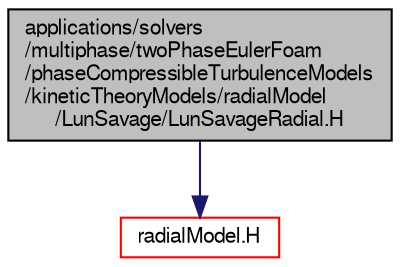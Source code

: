 digraph "applications/solvers/multiphase/twoPhaseEulerFoam/phaseCompressibleTurbulenceModels/kineticTheoryModels/radialModel/LunSavage/LunSavageRadial.H"
{
  bgcolor="transparent";
  edge [fontname="FreeSans",fontsize="10",labelfontname="FreeSans",labelfontsize="10"];
  node [fontname="FreeSans",fontsize="10",shape=record];
  Node0 [label="applications/solvers\l/multiphase/twoPhaseEulerFoam\l/phaseCompressibleTurbulenceModels\l/kineticTheoryModels/radialModel\l/LunSavage/LunSavageRadial.H",height=0.2,width=0.4,color="black", fillcolor="grey75", style="filled", fontcolor="black"];
  Node0 -> Node1 [color="midnightblue",fontsize="10",style="solid",fontname="FreeSans"];
  Node1 [label="radialModel.H",height=0.2,width=0.4,color="red",URL="$a20912.html"];
}
